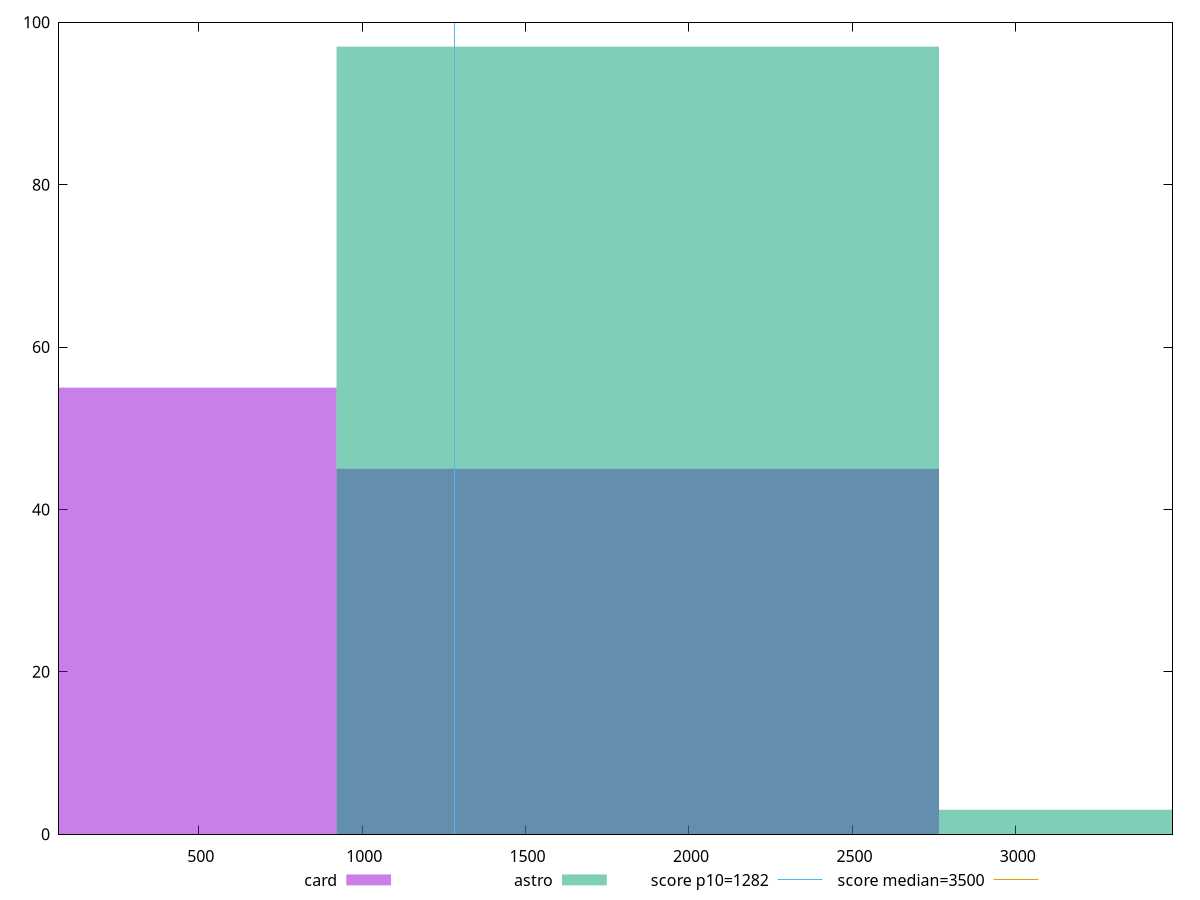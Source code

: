 reset

$card <<EOF
0 55
1843.3549467592331 45
EOF

$astro <<EOF
1843.3549467592331 97
3686.7098935184663 3
EOF

set key outside below
set boxwidth 1843.3549467592331
set xrange [72.41199999999998:3479.4199999999983]
set yrange [0:100]
set trange [0:100]
set style fill transparent solid 0.5 noborder

set parametric
set terminal svg size 640, 500 enhanced background rgb 'white'
set output "reports/report_00028_2021-02-24T12-49-42.674Z/bootup-time/comparison/histogram/2_vs_3.svg"

plot $card title "card" with boxes, \
     $astro title "astro" with boxes, \
     1282,t title "score p10=1282", \
     3500,t title "score median=3500"

reset
